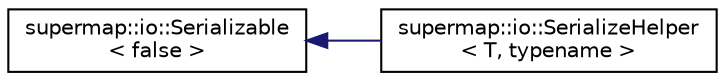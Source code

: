 digraph "Graphical Class Hierarchy"
{
 // LATEX_PDF_SIZE
  edge [fontname="Helvetica",fontsize="10",labelfontname="Helvetica",labelfontsize="10"];
  node [fontname="Helvetica",fontsize="10",shape=record];
  rankdir="LR";
  Node0 [label="supermap::io::Serializable\l\< false \>",height=0.2,width=0.4,color="black", fillcolor="white", style="filled",URL="$structsupermap_1_1io_1_1Serializable.html",tooltip=" "];
  Node0 -> Node1 [dir="back",color="midnightblue",fontsize="10",style="solid",fontname="Helvetica"];
  Node1 [label="supermap::io::SerializeHelper\l\< T, typename \>",height=0.2,width=0.4,color="black", fillcolor="white", style="filled",URL="$structsupermap_1_1io_1_1SerializeHelper.html",tooltip="Container for serialize function. Must be declared for any type that wants to be serialized."];
}
